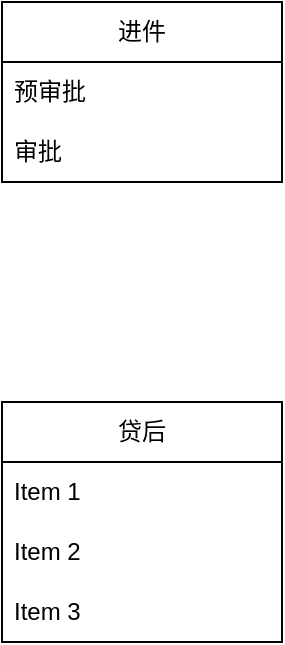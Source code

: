 <mxfile version="22.1.12" type="github">
  <diagram name="第 1 页" id="NV_A3kkeqZRgvi5eHSWS">
    <mxGraphModel dx="1290" dy="530" grid="1" gridSize="10" guides="1" tooltips="1" connect="1" arrows="1" fold="1" page="1" pageScale="1" pageWidth="827" pageHeight="1169" math="0" shadow="0">
      <root>
        <mxCell id="0" />
        <mxCell id="1" parent="0" />
        <mxCell id="kUHP5_Q_aUHq5d-RMgRF-1" value="进件" style="swimlane;fontStyle=0;childLayout=stackLayout;horizontal=1;startSize=30;horizontalStack=0;resizeParent=1;resizeParentMax=0;resizeLast=0;collapsible=1;marginBottom=0;whiteSpace=wrap;html=1;" vertex="1" parent="1">
          <mxGeometry x="200" y="120" width="140" height="90" as="geometry" />
        </mxCell>
        <mxCell id="kUHP5_Q_aUHq5d-RMgRF-2" value="预审批" style="text;strokeColor=none;fillColor=none;align=left;verticalAlign=middle;spacingLeft=4;spacingRight=4;overflow=hidden;points=[[0,0.5],[1,0.5]];portConstraint=eastwest;rotatable=0;whiteSpace=wrap;html=1;" vertex="1" parent="kUHP5_Q_aUHq5d-RMgRF-1">
          <mxGeometry y="30" width="140" height="30" as="geometry" />
        </mxCell>
        <mxCell id="kUHP5_Q_aUHq5d-RMgRF-3" value="审批" style="text;strokeColor=none;fillColor=none;align=left;verticalAlign=middle;spacingLeft=4;spacingRight=4;overflow=hidden;points=[[0,0.5],[1,0.5]];portConstraint=eastwest;rotatable=0;whiteSpace=wrap;html=1;" vertex="1" parent="kUHP5_Q_aUHq5d-RMgRF-1">
          <mxGeometry y="60" width="140" height="30" as="geometry" />
        </mxCell>
        <mxCell id="kUHP5_Q_aUHq5d-RMgRF-5" value="贷后" style="swimlane;fontStyle=0;childLayout=stackLayout;horizontal=1;startSize=30;horizontalStack=0;resizeParent=1;resizeParentMax=0;resizeLast=0;collapsible=1;marginBottom=0;whiteSpace=wrap;html=1;" vertex="1" parent="1">
          <mxGeometry x="200" y="320" width="140" height="120" as="geometry" />
        </mxCell>
        <mxCell id="kUHP5_Q_aUHq5d-RMgRF-6" value="Item 1" style="text;strokeColor=none;fillColor=none;align=left;verticalAlign=middle;spacingLeft=4;spacingRight=4;overflow=hidden;points=[[0,0.5],[1,0.5]];portConstraint=eastwest;rotatable=0;whiteSpace=wrap;html=1;" vertex="1" parent="kUHP5_Q_aUHq5d-RMgRF-5">
          <mxGeometry y="30" width="140" height="30" as="geometry" />
        </mxCell>
        <mxCell id="kUHP5_Q_aUHq5d-RMgRF-7" value="Item 2" style="text;strokeColor=none;fillColor=none;align=left;verticalAlign=middle;spacingLeft=4;spacingRight=4;overflow=hidden;points=[[0,0.5],[1,0.5]];portConstraint=eastwest;rotatable=0;whiteSpace=wrap;html=1;" vertex="1" parent="kUHP5_Q_aUHq5d-RMgRF-5">
          <mxGeometry y="60" width="140" height="30" as="geometry" />
        </mxCell>
        <mxCell id="kUHP5_Q_aUHq5d-RMgRF-8" value="Item 3" style="text;strokeColor=none;fillColor=none;align=left;verticalAlign=middle;spacingLeft=4;spacingRight=4;overflow=hidden;points=[[0,0.5],[1,0.5]];portConstraint=eastwest;rotatable=0;whiteSpace=wrap;html=1;" vertex="1" parent="kUHP5_Q_aUHq5d-RMgRF-5">
          <mxGeometry y="90" width="140" height="30" as="geometry" />
        </mxCell>
      </root>
    </mxGraphModel>
  </diagram>
</mxfile>
